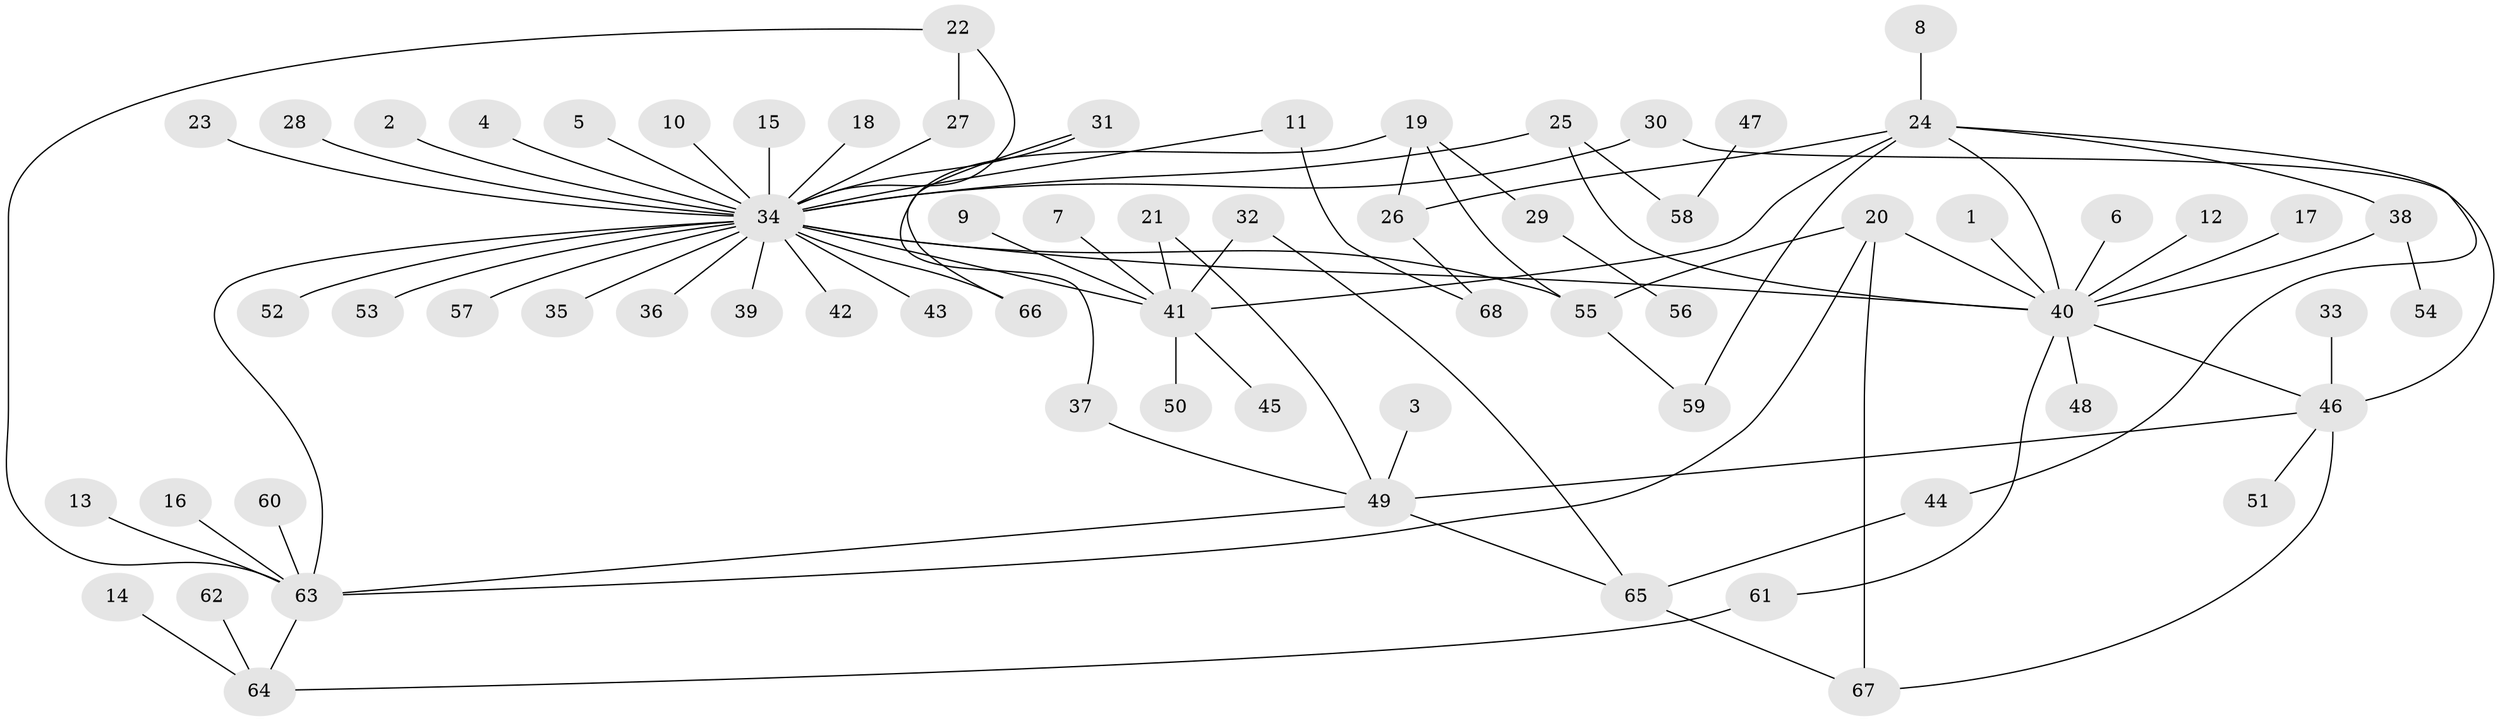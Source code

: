 // original degree distribution, {30: 0.007407407407407408, 14: 0.007407407407407408, 8: 0.014814814814814815, 2: 0.23703703703703705, 1: 0.5481481481481482, 10: 0.022222222222222223, 3: 0.07407407407407407, 6: 0.014814814814814815, 4: 0.05925925925925926, 5: 0.014814814814814815}
// Generated by graph-tools (version 1.1) at 2025/01/03/09/25 03:01:44]
// undirected, 68 vertices, 87 edges
graph export_dot {
graph [start="1"]
  node [color=gray90,style=filled];
  1;
  2;
  3;
  4;
  5;
  6;
  7;
  8;
  9;
  10;
  11;
  12;
  13;
  14;
  15;
  16;
  17;
  18;
  19;
  20;
  21;
  22;
  23;
  24;
  25;
  26;
  27;
  28;
  29;
  30;
  31;
  32;
  33;
  34;
  35;
  36;
  37;
  38;
  39;
  40;
  41;
  42;
  43;
  44;
  45;
  46;
  47;
  48;
  49;
  50;
  51;
  52;
  53;
  54;
  55;
  56;
  57;
  58;
  59;
  60;
  61;
  62;
  63;
  64;
  65;
  66;
  67;
  68;
  1 -- 40 [weight=1.0];
  2 -- 34 [weight=1.0];
  3 -- 49 [weight=1.0];
  4 -- 34 [weight=1.0];
  5 -- 34 [weight=1.0];
  6 -- 40 [weight=1.0];
  7 -- 41 [weight=1.0];
  8 -- 24 [weight=1.0];
  9 -- 41 [weight=1.0];
  10 -- 34 [weight=1.0];
  11 -- 34 [weight=1.0];
  11 -- 68 [weight=1.0];
  12 -- 40 [weight=1.0];
  13 -- 63 [weight=1.0];
  14 -- 64 [weight=1.0];
  15 -- 34 [weight=1.0];
  16 -- 63 [weight=1.0];
  17 -- 40 [weight=1.0];
  18 -- 34 [weight=1.0];
  19 -- 26 [weight=1.0];
  19 -- 29 [weight=1.0];
  19 -- 55 [weight=1.0];
  19 -- 66 [weight=1.0];
  20 -- 40 [weight=1.0];
  20 -- 55 [weight=1.0];
  20 -- 63 [weight=1.0];
  20 -- 67 [weight=1.0];
  21 -- 41 [weight=1.0];
  21 -- 49 [weight=1.0];
  22 -- 27 [weight=1.0];
  22 -- 34 [weight=1.0];
  22 -- 63 [weight=1.0];
  23 -- 34 [weight=1.0];
  24 -- 26 [weight=1.0];
  24 -- 38 [weight=1.0];
  24 -- 40 [weight=1.0];
  24 -- 41 [weight=1.0];
  24 -- 44 [weight=1.0];
  24 -- 59 [weight=1.0];
  25 -- 34 [weight=1.0];
  25 -- 40 [weight=1.0];
  25 -- 58 [weight=1.0];
  26 -- 68 [weight=1.0];
  27 -- 34 [weight=1.0];
  28 -- 34 [weight=1.0];
  29 -- 56 [weight=1.0];
  30 -- 34 [weight=1.0];
  30 -- 46 [weight=1.0];
  31 -- 34 [weight=1.0];
  31 -- 37 [weight=1.0];
  32 -- 41 [weight=1.0];
  32 -- 65 [weight=1.0];
  33 -- 46 [weight=1.0];
  34 -- 35 [weight=1.0];
  34 -- 36 [weight=1.0];
  34 -- 39 [weight=1.0];
  34 -- 40 [weight=1.0];
  34 -- 41 [weight=1.0];
  34 -- 42 [weight=1.0];
  34 -- 43 [weight=2.0];
  34 -- 52 [weight=1.0];
  34 -- 53 [weight=1.0];
  34 -- 55 [weight=1.0];
  34 -- 57 [weight=1.0];
  34 -- 63 [weight=1.0];
  34 -- 66 [weight=1.0];
  37 -- 49 [weight=1.0];
  38 -- 40 [weight=1.0];
  38 -- 54 [weight=1.0];
  40 -- 46 [weight=1.0];
  40 -- 48 [weight=1.0];
  40 -- 61 [weight=1.0];
  41 -- 45 [weight=1.0];
  41 -- 50 [weight=1.0];
  44 -- 65 [weight=1.0];
  46 -- 49 [weight=1.0];
  46 -- 51 [weight=1.0];
  46 -- 67 [weight=1.0];
  47 -- 58 [weight=1.0];
  49 -- 63 [weight=1.0];
  49 -- 65 [weight=1.0];
  55 -- 59 [weight=1.0];
  60 -- 63 [weight=1.0];
  61 -- 64 [weight=1.0];
  62 -- 64 [weight=1.0];
  63 -- 64 [weight=1.0];
  65 -- 67 [weight=1.0];
}
